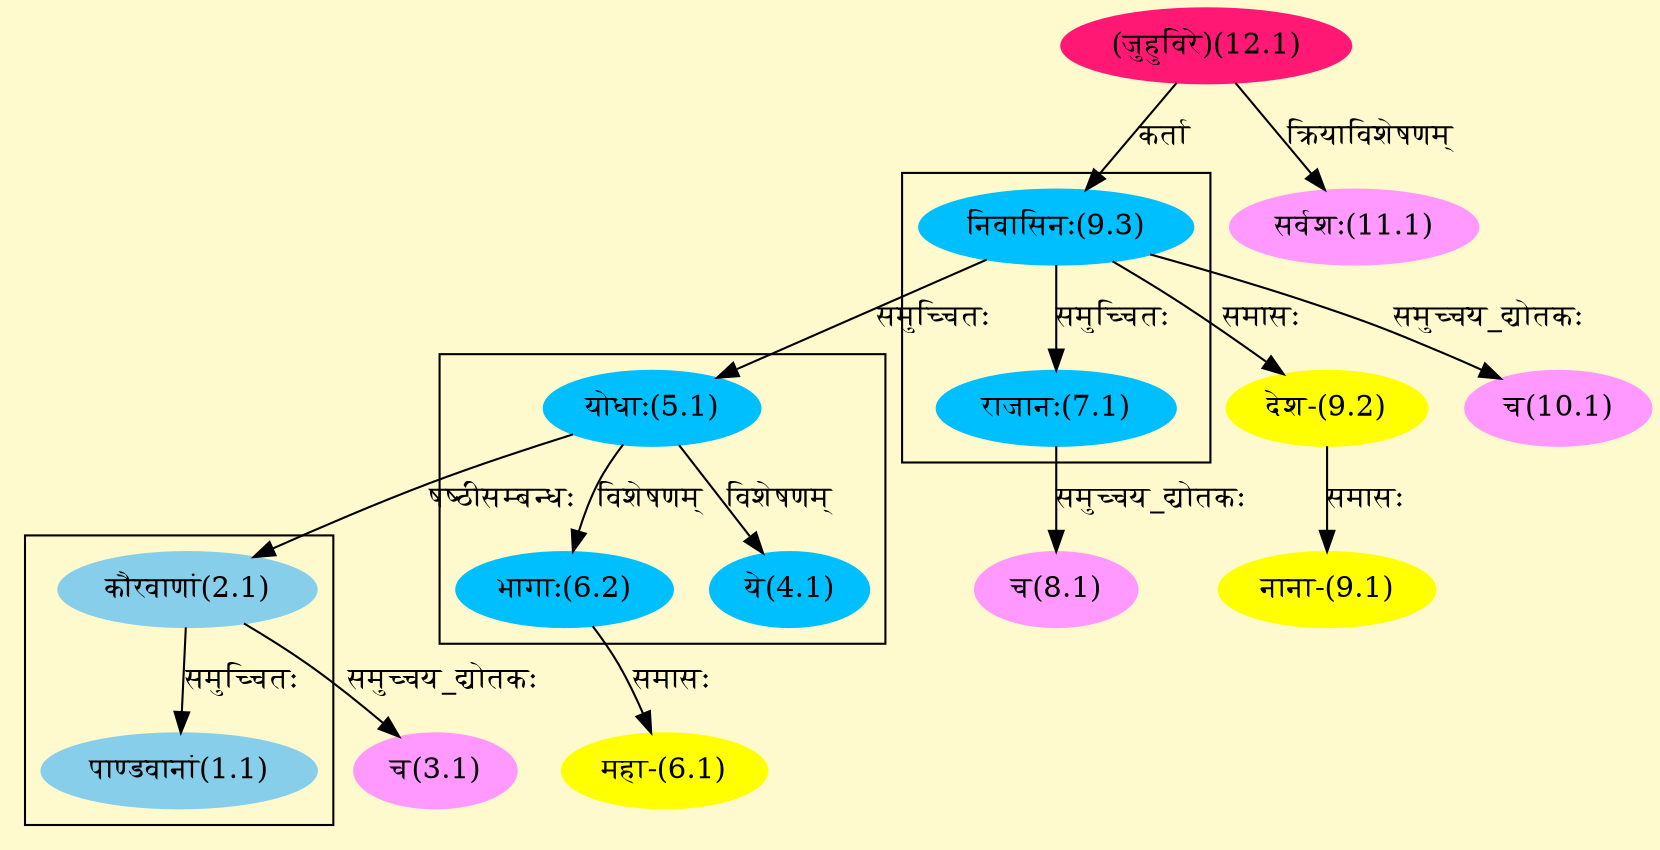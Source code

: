 digraph G{
rankdir=BT;
 compound=true;
 bgcolor="lemonchiffon1";

subgraph cluster_1{
Node1_1 [style=filled, color="#87CEEB" label = "पाण्डवानां(1.1)"]
Node2_1 [style=filled, color="#87CEEB" label = "कौरवाणां(2.1)"]

}

subgraph cluster_2{
Node4_1 [style=filled, color="#00BFFF" label = "ये(4.1)"]
Node5_1 [style=filled, color="#00BFFF" label = "योधाः(5.1)"]
Node6_2 [style=filled, color="#00BFFF" label = "भागाः(6.2)"]

}

subgraph cluster_3{
Node5_1 [style=filled, color="#00BFFF" label = "योधाः(5.1)"]
Node9_3 [style=filled, color="#00BFFF" label = "निवासिनः(9.3)"]
Node6_2 [style=filled, color="#00BFFF" label = "भागाः(6.2)"]
Node7_1 [style=filled, color="#00BFFF" label = "राजानः(7.1)"]

}
Node2_1 [style=filled, color="#87CEEB" label = "कौरवाणां(2.1)"]
Node5_1 [style=filled, color="#00BFFF" label = "योधाः(5.1)"]
Node3_1 [style=filled, color="#FF99FF" label = "च(3.1)"]
Node6_1 [style=filled, color="#FFFF00" label = "महा-(6.1)"]
Node6_2 [style=filled, color="#00BFFF" label = "भागाः(6.2)"]
Node8_1 [style=filled, color="#FF99FF" label = "च(8.1)"]
Node7_1 [style=filled, color="#00BFFF" label = "राजानः(7.1)"]
Node9_1 [style=filled, color="#FFFF00" label = "नाना-(9.1)"]
Node9_2 [style=filled, color="#FFFF00" label = "देश-(9.2)"]
Node9_3 [style=filled, color="#00BFFF" label = "निवासिनः(9.3)"]
Node12_1 [style=filled, color="#FF1975" label = "(जुहुविरे)(12.1)"]
Node10_1 [style=filled, color="#FF99FF" label = "च(10.1)"]
Node11_1 [style=filled, color="#FF99FF" label = "सर्वशः(11.1)"]
/* Start of Relations section */

Node1_1 -> Node2_1 [  label="समुच्चितः"  dir="back" ]
Node2_1 -> Node5_1 [  label="षष्ठीसम्बन्धः"  dir="back" ]
Node3_1 -> Node2_1 [  label="समुच्चय_द्योतकः"  dir="back" ]
Node4_1 -> Node5_1 [  label="विशेषणम्"  dir="back" ]
Node5_1 -> Node9_3 [  label="समुच्चितः"  dir="back" ]
Node6_1 -> Node6_2 [  label="समासः"  dir="back" ]
Node6_2 -> Node5_1 [  label="विशेषणम्"  dir="back" ]
Node7_1 -> Node9_3 [  label="समुच्चितः"  dir="back" ]
Node8_1 -> Node7_1 [  label="समुच्चय_द्योतकः"  dir="back" ]
Node9_1 -> Node9_2 [  label="समासः"  dir="back" ]
Node9_2 -> Node9_3 [  label="समासः"  dir="back" ]
Node9_3 -> Node12_1 [  label="कर्ता"  dir="back" ]
Node10_1 -> Node9_3 [  label="समुच्चय_द्योतकः"  dir="back" ]
Node11_1 -> Node12_1 [  label="क्रियाविशेषणम्"  dir="back" ]
}
